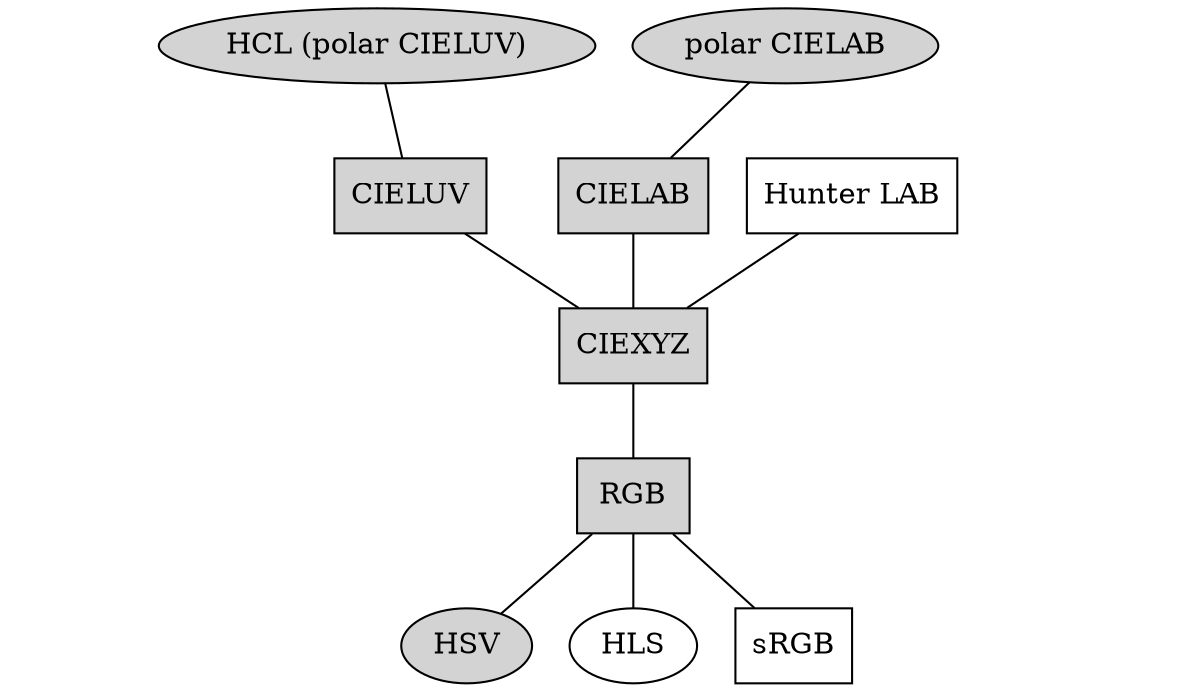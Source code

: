 graph colorspace {

{ rank = min
    L1 [label="" color=white]
    polarLUV [label = "HCL (polar CIELUV)" shape=ellipse style=filled]
    polarLAB [label = "polar CIELAB" shape=ellipse style=filled]
    R1 [label="" color=white]
}

{ rank = same
    L2 [label="" color=white]
    LUV [label = "CIELUV" shape=box style=filled]
    LAB [label = "CIELAB" shape=box style=filled]
    HunterLAB [label = "Hunter LAB" shape=box]
    R2 [label="" color=white]
}

{ rank = same
    L3 [label="" color=white]
    XYZ [label = "CIEXYZ" shape=box style=filled]
    R3 [label="" color=white]
}

{ rank = same
    L4 [label="" color=white]
    RGB [label = "RGB" shape=box style=filled]
    R4 [label="" color=white]
}

{ rank = max
    L5 [label="" color=white]
    HSV [label = "HSV" shape=ellipse style=filled]
    HLS [label = "HLS" shape=ellipse]
    sRGB [label = "sRGB" shape=box]
    R5 [label="" color=white]
}

LUV -- polarLUV
LAB -- polarLAB
XYZ -- LUV
XYZ -- LAB
XYZ -- HunterLAB

XYZ -- RGB

RGB -- HSV
RGB -- HLS
RGB -- sRGB

L1 -- L2 -- L3 -- L4 -- L5 [color=white]
R1 -- R2 -- R3 -- R4 -- R5 [color=white]
}

